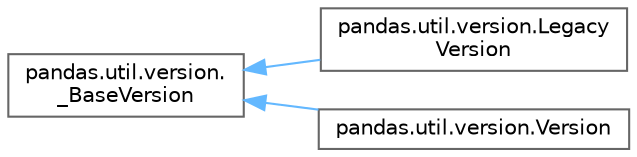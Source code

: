 digraph "Graphical Class Hierarchy"
{
 // LATEX_PDF_SIZE
  bgcolor="transparent";
  edge [fontname=Helvetica,fontsize=10,labelfontname=Helvetica,labelfontsize=10];
  node [fontname=Helvetica,fontsize=10,shape=box,height=0.2,width=0.4];
  rankdir="LR";
  Node0 [id="Node000000",label="pandas.util.version.\l_BaseVersion",height=0.2,width=0.4,color="grey40", fillcolor="white", style="filled",URL="$de/dbf/classpandas_1_1util_1_1version_1_1__BaseVersion.html",tooltip=" "];
  Node0 -> Node1 [id="edge4738_Node000000_Node000001",dir="back",color="steelblue1",style="solid",tooltip=" "];
  Node1 [id="Node000001",label="pandas.util.version.Legacy\lVersion",height=0.2,width=0.4,color="grey40", fillcolor="white", style="filled",URL="$da/d70/classpandas_1_1util_1_1version_1_1LegacyVersion.html",tooltip=" "];
  Node0 -> Node2 [id="edge4739_Node000000_Node000002",dir="back",color="steelblue1",style="solid",tooltip=" "];
  Node2 [id="Node000002",label="pandas.util.version.Version",height=0.2,width=0.4,color="grey40", fillcolor="white", style="filled",URL="$da/d44/classpandas_1_1util_1_1version_1_1Version.html",tooltip=" "];
}
